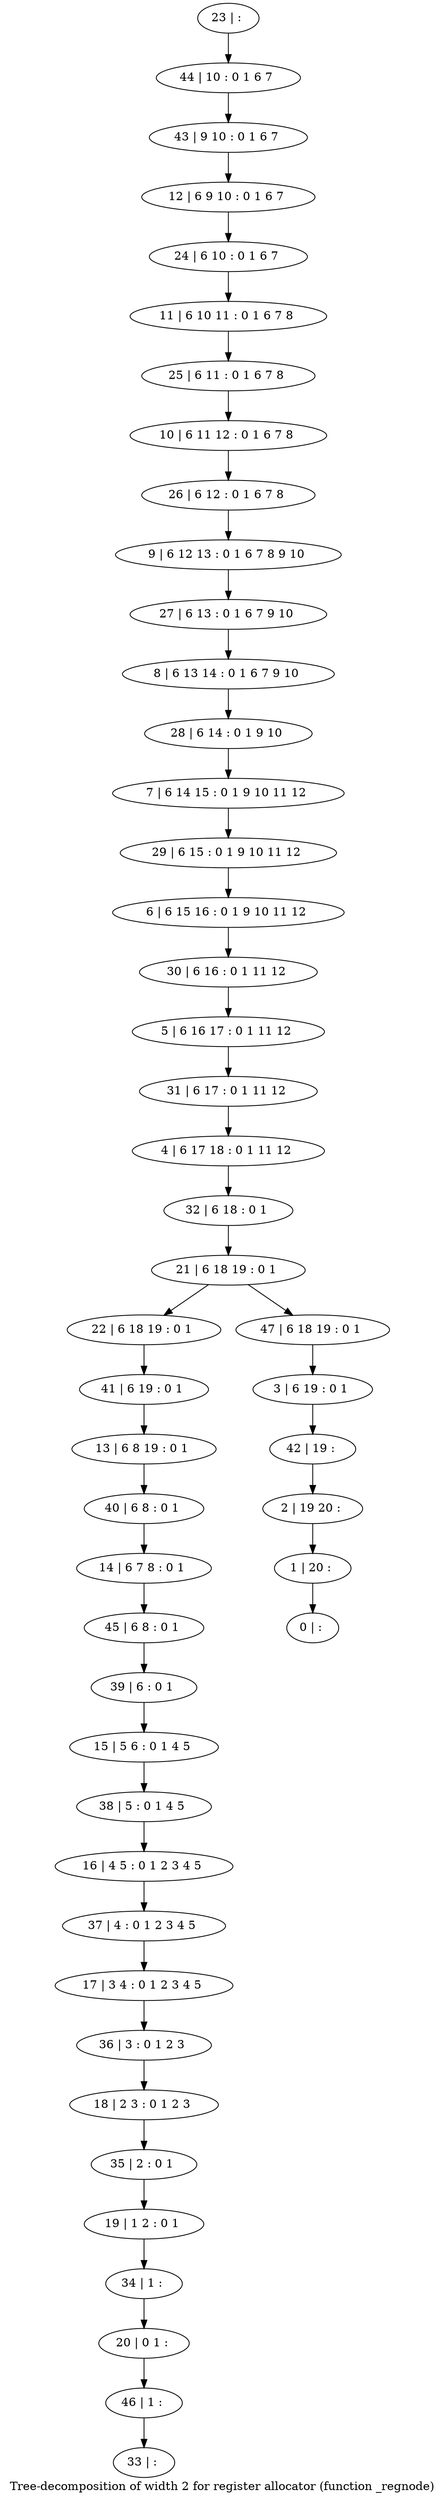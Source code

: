 digraph G {
graph [label="Tree-decomposition of width 2 for register allocator (function _regnode)"]
0[label="0 | : "];
1[label="1 | 20 : "];
2[label="2 | 19 20 : "];
3[label="3 | 6 19 : 0 1 "];
4[label="4 | 6 17 18 : 0 1 11 12 "];
5[label="5 | 6 16 17 : 0 1 11 12 "];
6[label="6 | 6 15 16 : 0 1 9 10 11 12 "];
7[label="7 | 6 14 15 : 0 1 9 10 11 12 "];
8[label="8 | 6 13 14 : 0 1 6 7 9 10 "];
9[label="9 | 6 12 13 : 0 1 6 7 8 9 10 "];
10[label="10 | 6 11 12 : 0 1 6 7 8 "];
11[label="11 | 6 10 11 : 0 1 6 7 8 "];
12[label="12 | 6 9 10 : 0 1 6 7 "];
13[label="13 | 6 8 19 : 0 1 "];
14[label="14 | 6 7 8 : 0 1 "];
15[label="15 | 5 6 : 0 1 4 5 "];
16[label="16 | 4 5 : 0 1 2 3 4 5 "];
17[label="17 | 3 4 : 0 1 2 3 4 5 "];
18[label="18 | 2 3 : 0 1 2 3 "];
19[label="19 | 1 2 : 0 1 "];
20[label="20 | 0 1 : "];
21[label="21 | 6 18 19 : 0 1 "];
22[label="22 | 6 18 19 : 0 1 "];
23[label="23 | : "];
24[label="24 | 6 10 : 0 1 6 7 "];
25[label="25 | 6 11 : 0 1 6 7 8 "];
26[label="26 | 6 12 : 0 1 6 7 8 "];
27[label="27 | 6 13 : 0 1 6 7 9 10 "];
28[label="28 | 6 14 : 0 1 9 10 "];
29[label="29 | 6 15 : 0 1 9 10 11 12 "];
30[label="30 | 6 16 : 0 1 11 12 "];
31[label="31 | 6 17 : 0 1 11 12 "];
32[label="32 | 6 18 : 0 1 "];
33[label="33 | : "];
34[label="34 | 1 : "];
35[label="35 | 2 : 0 1 "];
36[label="36 | 3 : 0 1 2 3 "];
37[label="37 | 4 : 0 1 2 3 4 5 "];
38[label="38 | 5 : 0 1 4 5 "];
39[label="39 | 6 : 0 1 "];
40[label="40 | 6 8 : 0 1 "];
41[label="41 | 6 19 : 0 1 "];
42[label="42 | 19 : "];
43[label="43 | 9 10 : 0 1 6 7 "];
44[label="44 | 10 : 0 1 6 7 "];
45[label="45 | 6 8 : 0 1 "];
46[label="46 | 1 : "];
47[label="47 | 6 18 19 : 0 1 "];
34->20 ;
19->34 ;
35->19 ;
18->35 ;
36->18 ;
17->36 ;
37->17 ;
16->37 ;
38->16 ;
15->38 ;
39->15 ;
40->14 ;
13->40 ;
41->13 ;
22->41 ;
45->39 ;
14->45 ;
46->33 ;
20->46 ;
23->44 ;
44->43 ;
43->12 ;
12->24 ;
24->11 ;
11->25 ;
25->10 ;
10->26 ;
26->9 ;
9->27 ;
27->8 ;
8->28 ;
28->7 ;
7->29 ;
29->6 ;
6->30 ;
30->5 ;
5->31 ;
31->4 ;
4->32 ;
32->21 ;
3->42 ;
42->2 ;
2->1 ;
1->0 ;
47->3 ;
21->22 ;
21->47 ;
}
